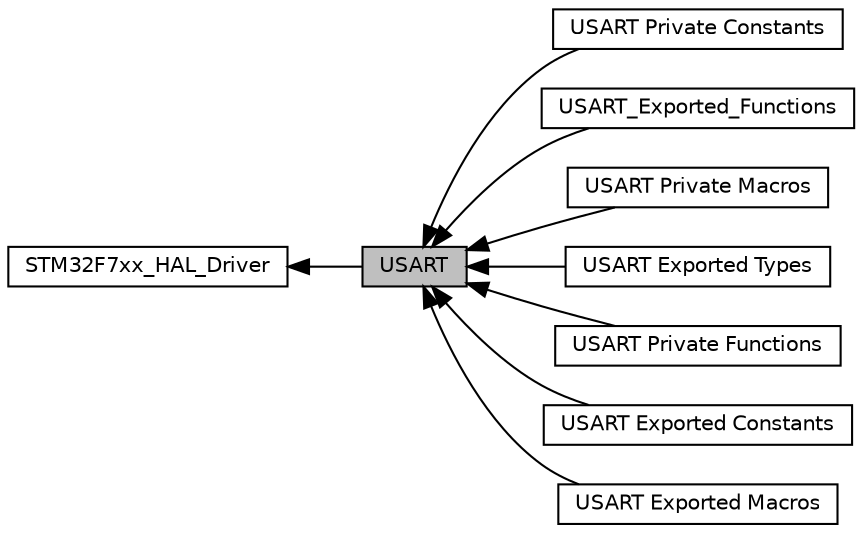 digraph "USART"
{
  edge [fontname="Helvetica",fontsize="10",labelfontname="Helvetica",labelfontsize="10"];
  node [fontname="Helvetica",fontsize="10",shape=record];
  rankdir=LR;
  Node5 [label="USART Private Constants",height=0.2,width=0.4,color="black", fillcolor="white", style="filled",URL="$group___u_s_a_r_t___private___constants.html"];
  Node8 [label="USART_Exported_Functions",height=0.2,width=0.4,color="black", fillcolor="white", style="filled",URL="$group___u_s_a_r_t___exported___functions.html"];
  Node6 [label="USART Private Macros",height=0.2,width=0.4,color="black", fillcolor="white", style="filled",URL="$group___u_s_a_r_t___private___macros.html"];
  Node2 [label="USART Exported Types",height=0.2,width=0.4,color="black", fillcolor="white", style="filled",URL="$group___u_s_a_r_t___exported___types.html"];
  Node1 [label="STM32F7xx_HAL_Driver",height=0.2,width=0.4,color="black", fillcolor="white", style="filled",URL="$group___s_t_m32_f7xx___h_a_l___driver.html"];
  Node7 [label="USART Private Functions",height=0.2,width=0.4,color="black", fillcolor="white", style="filled",URL="$group___u_s_a_r_t___private___functions.html"];
  Node0 [label="USART",height=0.2,width=0.4,color="black", fillcolor="grey75", style="filled", fontcolor="black"];
  Node3 [label="USART Exported Constants",height=0.2,width=0.4,color="black", fillcolor="white", style="filled",URL="$group___u_s_a_r_t___exported___constants.html"];
  Node4 [label="USART Exported Macros",height=0.2,width=0.4,color="black", fillcolor="white", style="filled",URL="$group___u_s_a_r_t___exported___macros.html"];
  Node1->Node0 [shape=plaintext, dir="back", style="solid"];
  Node0->Node2 [shape=plaintext, dir="back", style="solid"];
  Node0->Node3 [shape=plaintext, dir="back", style="solid"];
  Node0->Node4 [shape=plaintext, dir="back", style="solid"];
  Node0->Node5 [shape=plaintext, dir="back", style="solid"];
  Node0->Node6 [shape=plaintext, dir="back", style="solid"];
  Node0->Node7 [shape=plaintext, dir="back", style="solid"];
  Node0->Node8 [shape=plaintext, dir="back", style="solid"];
}
